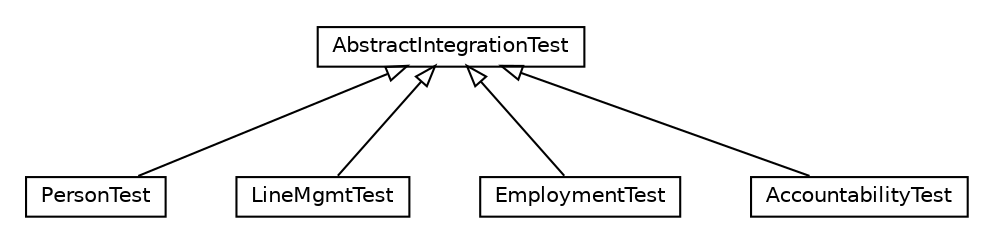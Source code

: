 #!/usr/local/bin/dot
#
# Class diagram 
# Generated by UMLGraph version R5_6_6-8-g8d7759 (http://www.umlgraph.org/)
#

digraph G {
	edge [fontname="Helvetica",fontsize=10,labelfontname="Helvetica",labelfontsize=10];
	node [fontname="Helvetica",fontsize=10,shape=plaintext];
	nodesep=0.25;
	ranksep=0.5;
	// org.dddlib.organisation.domain.PersonTest
	c0 [label=<<table title="org.dddlib.organisation.domain.PersonTest" border="0" cellborder="1" cellspacing="0" cellpadding="2" port="p" href="./PersonTest.html">
		<tr><td><table border="0" cellspacing="0" cellpadding="1">
<tr><td align="center" balign="center"> PersonTest </td></tr>
		</table></td></tr>
		</table>>, URL="./PersonTest.html", fontname="Helvetica", fontcolor="black", fontsize=10.0];
	// org.dddlib.organisation.domain.LineMgmtTest
	c1 [label=<<table title="org.dddlib.organisation.domain.LineMgmtTest" border="0" cellborder="1" cellspacing="0" cellpadding="2" port="p" href="./LineMgmtTest.html">
		<tr><td><table border="0" cellspacing="0" cellpadding="1">
<tr><td align="center" balign="center"> LineMgmtTest </td></tr>
		</table></td></tr>
		</table>>, URL="./LineMgmtTest.html", fontname="Helvetica", fontcolor="black", fontsize=10.0];
	// org.dddlib.organisation.domain.EmploymentTest
	c2 [label=<<table title="org.dddlib.organisation.domain.EmploymentTest" border="0" cellborder="1" cellspacing="0" cellpadding="2" port="p" href="./EmploymentTest.html">
		<tr><td><table border="0" cellspacing="0" cellpadding="1">
<tr><td align="center" balign="center"> EmploymentTest </td></tr>
		</table></td></tr>
		</table>>, URL="./EmploymentTest.html", fontname="Helvetica", fontcolor="black", fontsize=10.0];
	// org.dddlib.organisation.domain.AccountabilityTest
	c3 [label=<<table title="org.dddlib.organisation.domain.AccountabilityTest" border="0" cellborder="1" cellspacing="0" cellpadding="2" port="p" href="./AccountabilityTest.html">
		<tr><td><table border="0" cellspacing="0" cellpadding="1">
<tr><td align="center" balign="center"> AccountabilityTest </td></tr>
		</table></td></tr>
		</table>>, URL="./AccountabilityTest.html", fontname="Helvetica", fontcolor="black", fontsize=10.0];
	// org.dddlib.organisation.domain.AbstractIntegrationTest
	c4 [label=<<table title="org.dddlib.organisation.domain.AbstractIntegrationTest" border="0" cellborder="1" cellspacing="0" cellpadding="2" port="p" href="./AbstractIntegrationTest.html">
		<tr><td><table border="0" cellspacing="0" cellpadding="1">
<tr><td align="center" balign="center"> AbstractIntegrationTest </td></tr>
		</table></td></tr>
		</table>>, URL="./AbstractIntegrationTest.html", fontname="Helvetica", fontcolor="black", fontsize=10.0];
	//org.dddlib.organisation.domain.PersonTest extends org.dddlib.organisation.domain.AbstractIntegrationTest
	c4:p -> c0:p [dir=back,arrowtail=empty];
	//org.dddlib.organisation.domain.LineMgmtTest extends org.dddlib.organisation.domain.AbstractIntegrationTest
	c4:p -> c1:p [dir=back,arrowtail=empty];
	//org.dddlib.organisation.domain.EmploymentTest extends org.dddlib.organisation.domain.AbstractIntegrationTest
	c4:p -> c2:p [dir=back,arrowtail=empty];
	//org.dddlib.organisation.domain.AccountabilityTest extends org.dddlib.organisation.domain.AbstractIntegrationTest
	c4:p -> c3:p [dir=back,arrowtail=empty];
}

